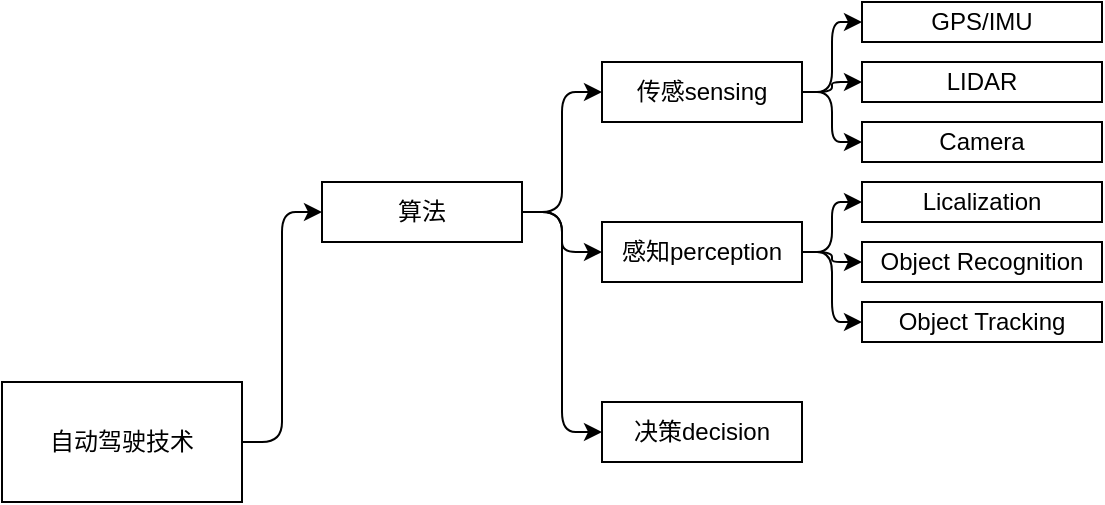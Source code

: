 <mxfile version="14.1.8" type="github">
  <diagram id="ZL88Ck0jPQ6fW8jYsuRH" name="Page-1">
    <mxGraphModel dx="1135" dy="738" grid="1" gridSize="10" guides="1" tooltips="1" connect="1" arrows="1" fold="1" page="1" pageScale="1" pageWidth="827" pageHeight="1169" math="0" shadow="0">
      <root>
        <mxCell id="0" />
        <mxCell id="1" parent="0" />
        <mxCell id="BTjaL7hRL5fljO6jldBH-1" value="自动驾驶技术" style="rounded=0;whiteSpace=wrap;html=1;" parent="1" vertex="1">
          <mxGeometry x="200" y="240" width="120" height="60" as="geometry" />
        </mxCell>
        <mxCell id="-4MOpglVaHPoF0utyKIM-1" value="算法" style="rounded=0;whiteSpace=wrap;html=1;" vertex="1" parent="1">
          <mxGeometry x="360" y="140" width="100" height="30" as="geometry" />
        </mxCell>
        <mxCell id="-4MOpglVaHPoF0utyKIM-2" value="" style="endArrow=classic;html=1;exitX=1;exitY=0.5;exitDx=0;exitDy=0;entryX=0;entryY=0.5;entryDx=0;entryDy=0;edgeStyle=orthogonalEdgeStyle;" edge="1" parent="1" source="BTjaL7hRL5fljO6jldBH-1" target="-4MOpglVaHPoF0utyKIM-1">
          <mxGeometry width="50" height="50" relative="1" as="geometry">
            <mxPoint x="360" y="280" as="sourcePoint" />
            <mxPoint x="410" y="230" as="targetPoint" />
          </mxGeometry>
        </mxCell>
        <mxCell id="-4MOpglVaHPoF0utyKIM-3" value="传感sensing" style="rounded=0;whiteSpace=wrap;html=1;" vertex="1" parent="1">
          <mxGeometry x="500" y="80" width="100" height="30" as="geometry" />
        </mxCell>
        <mxCell id="-4MOpglVaHPoF0utyKIM-4" value="感知perception" style="rounded=0;whiteSpace=wrap;html=1;" vertex="1" parent="1">
          <mxGeometry x="500" y="160" width="100" height="30" as="geometry" />
        </mxCell>
        <mxCell id="-4MOpglVaHPoF0utyKIM-5" value="决策decision" style="rounded=0;whiteSpace=wrap;html=1;" vertex="1" parent="1">
          <mxGeometry x="500" y="250" width="100" height="30" as="geometry" />
        </mxCell>
        <mxCell id="-4MOpglVaHPoF0utyKIM-6" value="" style="endArrow=classic;html=1;exitX=1;exitY=0.5;exitDx=0;exitDy=0;entryX=0;entryY=0.5;entryDx=0;entryDy=0;edgeStyle=orthogonalEdgeStyle;" edge="1" parent="1" source="-4MOpglVaHPoF0utyKIM-1" target="-4MOpglVaHPoF0utyKIM-3">
          <mxGeometry width="50" height="50" relative="1" as="geometry">
            <mxPoint x="450" y="280" as="sourcePoint" />
            <mxPoint x="500" y="230" as="targetPoint" />
          </mxGeometry>
        </mxCell>
        <mxCell id="-4MOpglVaHPoF0utyKIM-7" value="" style="endArrow=classic;html=1;exitX=1;exitY=0.5;exitDx=0;exitDy=0;entryX=0;entryY=0.5;entryDx=0;entryDy=0;edgeStyle=orthogonalEdgeStyle;" edge="1" parent="1" source="-4MOpglVaHPoF0utyKIM-1" target="-4MOpglVaHPoF0utyKIM-4">
          <mxGeometry width="50" height="50" relative="1" as="geometry">
            <mxPoint x="480" y="300" as="sourcePoint" />
            <mxPoint x="530" y="250" as="targetPoint" />
          </mxGeometry>
        </mxCell>
        <mxCell id="-4MOpglVaHPoF0utyKIM-8" value="" style="endArrow=classic;html=1;exitX=1;exitY=0.5;exitDx=0;exitDy=0;entryX=0;entryY=0.5;entryDx=0;entryDy=0;edgeStyle=orthogonalEdgeStyle;" edge="1" parent="1" source="-4MOpglVaHPoF0utyKIM-1" target="-4MOpglVaHPoF0utyKIM-5">
          <mxGeometry width="50" height="50" relative="1" as="geometry">
            <mxPoint x="490" y="280" as="sourcePoint" />
            <mxPoint x="540" y="230" as="targetPoint" />
          </mxGeometry>
        </mxCell>
        <mxCell id="-4MOpglVaHPoF0utyKIM-9" value="GPS/IMU" style="rounded=0;whiteSpace=wrap;html=1;" vertex="1" parent="1">
          <mxGeometry x="630" y="50" width="120" height="20" as="geometry" />
        </mxCell>
        <mxCell id="-4MOpglVaHPoF0utyKIM-10" value="LIDAR" style="rounded=0;whiteSpace=wrap;html=1;" vertex="1" parent="1">
          <mxGeometry x="630" y="80" width="120" height="20" as="geometry" />
        </mxCell>
        <mxCell id="-4MOpglVaHPoF0utyKIM-11" value="Camera" style="rounded=0;whiteSpace=wrap;html=1;" vertex="1" parent="1">
          <mxGeometry x="630" y="110" width="120" height="20" as="geometry" />
        </mxCell>
        <mxCell id="-4MOpglVaHPoF0utyKIM-12" value="" style="endArrow=classic;html=1;exitX=1;exitY=0.5;exitDx=0;exitDy=0;entryX=0;entryY=0.5;entryDx=0;entryDy=0;edgeStyle=orthogonalEdgeStyle;" edge="1" parent="1" source="-4MOpglVaHPoF0utyKIM-3" target="-4MOpglVaHPoF0utyKIM-9">
          <mxGeometry width="50" height="50" relative="1" as="geometry">
            <mxPoint x="680" y="230" as="sourcePoint" />
            <mxPoint x="730" y="180" as="targetPoint" />
          </mxGeometry>
        </mxCell>
        <mxCell id="-4MOpglVaHPoF0utyKIM-13" value="" style="endArrow=classic;html=1;exitX=1;exitY=0.5;exitDx=0;exitDy=0;entryX=0;entryY=0.5;entryDx=0;entryDy=0;edgeStyle=orthogonalEdgeStyle;" edge="1" parent="1" source="-4MOpglVaHPoF0utyKIM-3" target="-4MOpglVaHPoF0utyKIM-10">
          <mxGeometry width="50" height="50" relative="1" as="geometry">
            <mxPoint x="680" y="250" as="sourcePoint" />
            <mxPoint x="730" y="200" as="targetPoint" />
          </mxGeometry>
        </mxCell>
        <mxCell id="-4MOpglVaHPoF0utyKIM-14" value="" style="endArrow=classic;html=1;exitX=1;exitY=0.5;exitDx=0;exitDy=0;entryX=0;entryY=0.5;entryDx=0;entryDy=0;edgeStyle=orthogonalEdgeStyle;" edge="1" parent="1" source="-4MOpglVaHPoF0utyKIM-3" target="-4MOpglVaHPoF0utyKIM-11">
          <mxGeometry width="50" height="50" relative="1" as="geometry">
            <mxPoint x="680" y="230" as="sourcePoint" />
            <mxPoint x="730" y="180" as="targetPoint" />
          </mxGeometry>
        </mxCell>
        <mxCell id="-4MOpglVaHPoF0utyKIM-15" value="Licalization" style="rounded=0;whiteSpace=wrap;html=1;" vertex="1" parent="1">
          <mxGeometry x="630" y="140" width="120" height="20" as="geometry" />
        </mxCell>
        <mxCell id="-4MOpglVaHPoF0utyKIM-16" value="Object Recognition" style="rounded=0;whiteSpace=wrap;html=1;" vertex="1" parent="1">
          <mxGeometry x="630" y="170" width="120" height="20" as="geometry" />
        </mxCell>
        <mxCell id="-4MOpglVaHPoF0utyKIM-17" value="Object Tracking" style="rounded=0;whiteSpace=wrap;html=1;" vertex="1" parent="1">
          <mxGeometry x="630" y="200" width="120" height="20" as="geometry" />
        </mxCell>
        <mxCell id="-4MOpglVaHPoF0utyKIM-18" value="" style="endArrow=classic;html=1;exitX=1;exitY=0.5;exitDx=0;exitDy=0;entryX=0;entryY=0.5;entryDx=0;entryDy=0;edgeStyle=orthogonalEdgeStyle;" edge="1" parent="1" source="-4MOpglVaHPoF0utyKIM-4" target="-4MOpglVaHPoF0utyKIM-15">
          <mxGeometry width="50" height="50" relative="1" as="geometry">
            <mxPoint x="700" y="310" as="sourcePoint" />
            <mxPoint x="750" y="260" as="targetPoint" />
          </mxGeometry>
        </mxCell>
        <mxCell id="-4MOpglVaHPoF0utyKIM-19" value="" style="endArrow=classic;html=1;exitX=1;exitY=0.5;exitDx=0;exitDy=0;entryX=0;entryY=0.5;entryDx=0;entryDy=0;edgeStyle=orthogonalEdgeStyle;" edge="1" parent="1" source="-4MOpglVaHPoF0utyKIM-4" target="-4MOpglVaHPoF0utyKIM-16">
          <mxGeometry width="50" height="50" relative="1" as="geometry">
            <mxPoint x="680" y="330" as="sourcePoint" />
            <mxPoint x="730" y="280" as="targetPoint" />
          </mxGeometry>
        </mxCell>
        <mxCell id="-4MOpglVaHPoF0utyKIM-20" value="" style="endArrow=classic;html=1;exitX=1;exitY=0.5;exitDx=0;exitDy=0;entryX=0;entryY=0.5;entryDx=0;entryDy=0;edgeStyle=orthogonalEdgeStyle;" edge="1" parent="1" source="-4MOpglVaHPoF0utyKIM-4" target="-4MOpglVaHPoF0utyKIM-17">
          <mxGeometry width="50" height="50" relative="1" as="geometry">
            <mxPoint x="650" y="320" as="sourcePoint" />
            <mxPoint x="700" y="270" as="targetPoint" />
          </mxGeometry>
        </mxCell>
      </root>
    </mxGraphModel>
  </diagram>
</mxfile>
